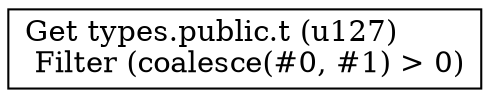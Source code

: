 digraph G {
    node0 [shape = record, label=" Get types.public.t (u127)\l Filter (coalesce(#0, #1) \> 0)\l"]
}
